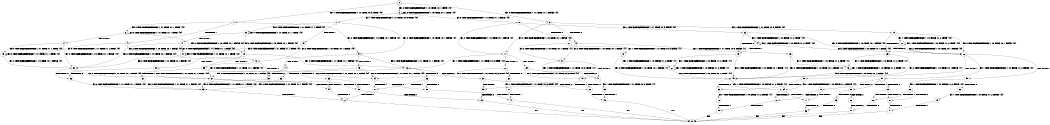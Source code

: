 digraph BCG {
size = "7, 10.5";
center = TRUE;
node [shape = circle];
0 [peripheries = 2];
0 -> 1 [label = "EX !1 !ATOMIC_EXCH_BRANCH (1, +1, TRUE, +0, 3, TRUE) !{0}"];
0 -> 2 [label = "EX !2 !ATOMIC_EXCH_BRANCH (1, +0, TRUE, +0, 1, TRUE) !{0}"];
0 -> 3 [label = "EX !0 !ATOMIC_EXCH_BRANCH (1, +1, TRUE, +1, 1, FALSE) !{0}"];
1 -> 4 [label = "TERMINATE !1"];
1 -> 5 [label = "EX !2 !ATOMIC_EXCH_BRANCH (1, +0, TRUE, +0, 1, FALSE) !{0}"];
1 -> 6 [label = "EX !0 !ATOMIC_EXCH_BRANCH (1, +1, TRUE, +1, 1, TRUE) !{0}"];
2 -> 7 [label = "EX !1 !ATOMIC_EXCH_BRANCH (1, +1, TRUE, +0, 3, TRUE) !{0}"];
2 -> 8 [label = "EX !0 !ATOMIC_EXCH_BRANCH (1, +1, TRUE, +1, 1, FALSE) !{0}"];
2 -> 2 [label = "EX !2 !ATOMIC_EXCH_BRANCH (1, +0, TRUE, +0, 1, TRUE) !{0}"];
3 -> 9 [label = "TERMINATE !0"];
3 -> 10 [label = "EX !1 !ATOMIC_EXCH_BRANCH (1, +1, TRUE, +0, 3, FALSE) !{0}"];
3 -> 11 [label = "EX !2 !ATOMIC_EXCH_BRANCH (1, +0, TRUE, +0, 1, FALSE) !{0}"];
4 -> 12 [label = "EX !2 !ATOMIC_EXCH_BRANCH (1, +0, TRUE, +0, 1, FALSE) !{0}"];
4 -> 13 [label = "EX !0 !ATOMIC_EXCH_BRANCH (1, +1, TRUE, +1, 1, TRUE) !{0}"];
5 -> 14 [label = "TERMINATE !1"];
5 -> 15 [label = "TERMINATE !2"];
5 -> 16 [label = "EX !0 !ATOMIC_EXCH_BRANCH (1, +1, TRUE, +1, 1, FALSE) !{0}"];
6 -> 17 [label = "TERMINATE !1"];
6 -> 18 [label = "EX !2 !ATOMIC_EXCH_BRANCH (1, +0, TRUE, +0, 1, FALSE) !{0}"];
6 -> 6 [label = "EX !0 !ATOMIC_EXCH_BRANCH (1, +1, TRUE, +1, 1, TRUE) !{0}"];
7 -> 19 [label = "TERMINATE !1"];
7 -> 20 [label = "EX !0 !ATOMIC_EXCH_BRANCH (1, +1, TRUE, +1, 1, TRUE) !{0}"];
7 -> 5 [label = "EX !2 !ATOMIC_EXCH_BRANCH (1, +0, TRUE, +0, 1, FALSE) !{0}"];
8 -> 21 [label = "TERMINATE !0"];
8 -> 22 [label = "EX !1 !ATOMIC_EXCH_BRANCH (1, +1, TRUE, +0, 3, FALSE) !{0}"];
8 -> 11 [label = "EX !2 !ATOMIC_EXCH_BRANCH (1, +0, TRUE, +0, 1, FALSE) !{0}"];
9 -> 23 [label = "EX !1 !ATOMIC_EXCH_BRANCH (1, +1, TRUE, +0, 3, FALSE) !{1}"];
9 -> 24 [label = "EX !2 !ATOMIC_EXCH_BRANCH (1, +0, TRUE, +0, 1, FALSE) !{1}"];
10 -> 25 [label = "TERMINATE !0"];
10 -> 26 [label = "EX !2 !ATOMIC_EXCH_BRANCH (1, +0, TRUE, +0, 1, FALSE) !{0}"];
10 -> 27 [label = "EX !1 !ATOMIC_EXCH_BRANCH (1, +0, FALSE, +1, 2, TRUE) !{0}"];
11 -> 28 [label = "TERMINATE !2"];
11 -> 29 [label = "TERMINATE !0"];
11 -> 16 [label = "EX !1 !ATOMIC_EXCH_BRANCH (1, +1, TRUE, +0, 3, TRUE) !{0}"];
12 -> 30 [label = "TERMINATE !2"];
12 -> 31 [label = "EX !0 !ATOMIC_EXCH_BRANCH (1, +1, TRUE, +1, 1, FALSE) !{0}"];
13 -> 32 [label = "EX !2 !ATOMIC_EXCH_BRANCH (1, +0, TRUE, +0, 1, FALSE) !{0}"];
13 -> 13 [label = "EX !0 !ATOMIC_EXCH_BRANCH (1, +1, TRUE, +1, 1, TRUE) !{0}"];
14 -> 30 [label = "TERMINATE !2"];
14 -> 31 [label = "EX !0 !ATOMIC_EXCH_BRANCH (1, +1, TRUE, +1, 1, FALSE) !{0}"];
15 -> 33 [label = "TERMINATE !1"];
15 -> 34 [label = "EX !0 !ATOMIC_EXCH_BRANCH (1, +1, TRUE, +1, 1, FALSE) !{0}"];
16 -> 35 [label = "TERMINATE !1"];
16 -> 36 [label = "TERMINATE !2"];
16 -> 37 [label = "TERMINATE !0"];
17 -> 32 [label = "EX !2 !ATOMIC_EXCH_BRANCH (1, +0, TRUE, +0, 1, FALSE) !{0}"];
17 -> 13 [label = "EX !0 !ATOMIC_EXCH_BRANCH (1, +1, TRUE, +1, 1, TRUE) !{0}"];
18 -> 38 [label = "TERMINATE !1"];
18 -> 39 [label = "TERMINATE !2"];
18 -> 16 [label = "EX !0 !ATOMIC_EXCH_BRANCH (1, +1, TRUE, +1, 1, FALSE) !{0}"];
19 -> 40 [label = "EX !0 !ATOMIC_EXCH_BRANCH (1, +1, TRUE, +1, 1, TRUE) !{0}"];
19 -> 12 [label = "EX !2 !ATOMIC_EXCH_BRANCH (1, +0, TRUE, +0, 1, FALSE) !{0}"];
20 -> 41 [label = "TERMINATE !1"];
20 -> 18 [label = "EX !2 !ATOMIC_EXCH_BRANCH (1, +0, TRUE, +0, 1, FALSE) !{0}"];
20 -> 20 [label = "EX !0 !ATOMIC_EXCH_BRANCH (1, +1, TRUE, +1, 1, TRUE) !{0}"];
21 -> 42 [label = "EX !1 !ATOMIC_EXCH_BRANCH (1, +1, TRUE, +0, 3, FALSE) !{1}"];
21 -> 24 [label = "EX !2 !ATOMIC_EXCH_BRANCH (1, +0, TRUE, +0, 1, FALSE) !{1}"];
22 -> 43 [label = "TERMINATE !0"];
22 -> 26 [label = "EX !2 !ATOMIC_EXCH_BRANCH (1, +0, TRUE, +0, 1, FALSE) !{0}"];
22 -> 44 [label = "EX !1 !ATOMIC_EXCH_BRANCH (1, +0, FALSE, +1, 2, TRUE) !{0}"];
23 -> 45 [label = "EX !2 !ATOMIC_EXCH_BRANCH (1, +0, TRUE, +0, 1, FALSE) !{1}"];
23 -> 46 [label = "EX !1 !ATOMIC_EXCH_BRANCH (1, +0, FALSE, +1, 2, TRUE) !{1}"];
24 -> 47 [label = "TERMINATE !2"];
24 -> 48 [label = "EX !1 !ATOMIC_EXCH_BRANCH (1, +1, TRUE, +0, 3, TRUE) !{1}"];
25 -> 45 [label = "EX !2 !ATOMIC_EXCH_BRANCH (1, +0, TRUE, +0, 1, FALSE) !{1}"];
25 -> 46 [label = "EX !1 !ATOMIC_EXCH_BRANCH (1, +0, FALSE, +1, 2, TRUE) !{1}"];
26 -> 49 [label = "TERMINATE !2"];
26 -> 50 [label = "TERMINATE !0"];
26 -> 51 [label = "EX !1 !ATOMIC_EXCH_BRANCH (1, +0, FALSE, +1, 2, FALSE) !{0}"];
27 -> 25 [label = "TERMINATE !0"];
27 -> 26 [label = "EX !2 !ATOMIC_EXCH_BRANCH (1, +0, TRUE, +0, 1, FALSE) !{0}"];
27 -> 27 [label = "EX !1 !ATOMIC_EXCH_BRANCH (1, +0, FALSE, +1, 2, TRUE) !{0}"];
28 -> 52 [label = "TERMINATE !0"];
28 -> 34 [label = "EX !1 !ATOMIC_EXCH_BRANCH (1, +1, TRUE, +0, 3, TRUE) !{0}"];
29 -> 47 [label = "TERMINATE !2"];
29 -> 48 [label = "EX !1 !ATOMIC_EXCH_BRANCH (1, +1, TRUE, +0, 3, TRUE) !{1}"];
30 -> 53 [label = "EX !0 !ATOMIC_EXCH_BRANCH (1, +1, TRUE, +1, 1, FALSE) !{0}"];
31 -> 54 [label = "TERMINATE !2"];
31 -> 55 [label = "TERMINATE !0"];
32 -> 56 [label = "TERMINATE !2"];
32 -> 31 [label = "EX !0 !ATOMIC_EXCH_BRANCH (1, +1, TRUE, +1, 1, FALSE) !{0}"];
33 -> 53 [label = "EX !0 !ATOMIC_EXCH_BRANCH (1, +1, TRUE, +1, 1, FALSE) !{0}"];
34 -> 57 [label = "TERMINATE !1"];
34 -> 58 [label = "TERMINATE !0"];
35 -> 54 [label = "TERMINATE !2"];
35 -> 55 [label = "TERMINATE !0"];
36 -> 57 [label = "TERMINATE !1"];
36 -> 58 [label = "TERMINATE !0"];
37 -> 59 [label = "TERMINATE !1"];
37 -> 60 [label = "TERMINATE !2"];
38 -> 56 [label = "TERMINATE !2"];
38 -> 31 [label = "EX !0 !ATOMIC_EXCH_BRANCH (1, +1, TRUE, +1, 1, FALSE) !{0}"];
39 -> 61 [label = "TERMINATE !1"];
39 -> 34 [label = "EX !0 !ATOMIC_EXCH_BRANCH (1, +1, TRUE, +1, 1, FALSE) !{0}"];
40 -> 32 [label = "EX !2 !ATOMIC_EXCH_BRANCH (1, +0, TRUE, +0, 1, FALSE) !{0}"];
40 -> 40 [label = "EX !0 !ATOMIC_EXCH_BRANCH (1, +1, TRUE, +1, 1, TRUE) !{0}"];
41 -> 32 [label = "EX !2 !ATOMIC_EXCH_BRANCH (1, +0, TRUE, +0, 1, FALSE) !{0}"];
41 -> 40 [label = "EX !0 !ATOMIC_EXCH_BRANCH (1, +1, TRUE, +1, 1, TRUE) !{0}"];
42 -> 45 [label = "EX !2 !ATOMIC_EXCH_BRANCH (1, +0, TRUE, +0, 1, FALSE) !{1}"];
42 -> 62 [label = "EX !1 !ATOMIC_EXCH_BRANCH (1, +0, FALSE, +1, 2, TRUE) !{1}"];
43 -> 45 [label = "EX !2 !ATOMIC_EXCH_BRANCH (1, +0, TRUE, +0, 1, FALSE) !{1}"];
43 -> 62 [label = "EX !1 !ATOMIC_EXCH_BRANCH (1, +0, FALSE, +1, 2, TRUE) !{1}"];
44 -> 43 [label = "TERMINATE !0"];
44 -> 26 [label = "EX !2 !ATOMIC_EXCH_BRANCH (1, +0, TRUE, +0, 1, FALSE) !{0}"];
44 -> 44 [label = "EX !1 !ATOMIC_EXCH_BRANCH (1, +0, FALSE, +1, 2, TRUE) !{0}"];
45 -> 63 [label = "TERMINATE !2"];
45 -> 64 [label = "EX !1 !ATOMIC_EXCH_BRANCH (1, +0, FALSE, +1, 2, FALSE) !{1}"];
46 -> 45 [label = "EX !2 !ATOMIC_EXCH_BRANCH (1, +0, TRUE, +0, 1, FALSE) !{1}"];
46 -> 46 [label = "EX !1 !ATOMIC_EXCH_BRANCH (1, +0, FALSE, +1, 2, TRUE) !{1}"];
47 -> 65 [label = "EX !1 !ATOMIC_EXCH_BRANCH (1, +1, TRUE, +0, 3, TRUE) !{1}"];
48 -> 59 [label = "TERMINATE !1"];
48 -> 60 [label = "TERMINATE !2"];
49 -> 66 [label = "TERMINATE !0"];
49 -> 67 [label = "EX !1 !ATOMIC_EXCH_BRANCH (1, +0, FALSE, +1, 2, FALSE) !{0}"];
50 -> 63 [label = "TERMINATE !2"];
50 -> 64 [label = "EX !1 !ATOMIC_EXCH_BRANCH (1, +0, FALSE, +1, 2, FALSE) !{1}"];
51 -> 68 [label = "TERMINATE !1"];
51 -> 69 [label = "TERMINATE !2"];
51 -> 70 [label = "TERMINATE !0"];
52 -> 71 [label = "EX !1 !ATOMIC_EXCH_BRANCH (1, +1, TRUE, +0, 3, TRUE) !{2}"];
53 -> 72 [label = "TERMINATE !0"];
54 -> 72 [label = "TERMINATE !0"];
55 -> 73 [label = "TERMINATE !2"];
56 -> 53 [label = "EX !0 !ATOMIC_EXCH_BRANCH (1, +1, TRUE, +1, 1, FALSE) !{0}"];
57 -> 72 [label = "TERMINATE !0"];
58 -> 74 [label = "TERMINATE !1"];
59 -> 73 [label = "TERMINATE !2"];
60 -> 75 [label = "TERMINATE !1"];
61 -> 53 [label = "EX !0 !ATOMIC_EXCH_BRANCH (1, +1, TRUE, +1, 1, FALSE) !{0}"];
62 -> 45 [label = "EX !2 !ATOMIC_EXCH_BRANCH (1, +0, TRUE, +0, 1, FALSE) !{1}"];
62 -> 62 [label = "EX !1 !ATOMIC_EXCH_BRANCH (1, +0, FALSE, +1, 2, TRUE) !{1}"];
63 -> 76 [label = "EX !1 !ATOMIC_EXCH_BRANCH (1, +0, FALSE, +1, 2, FALSE) !{1}"];
64 -> 77 [label = "TERMINATE !1"];
64 -> 78 [label = "TERMINATE !2"];
65 -> 75 [label = "TERMINATE !1"];
66 -> 79 [label = "EX !1 !ATOMIC_EXCH_BRANCH (1, +0, FALSE, +1, 2, FALSE) !{2}"];
67 -> 80 [label = "TERMINATE !1"];
67 -> 81 [label = "TERMINATE !0"];
68 -> 82 [label = "TERMINATE !2"];
68 -> 83 [label = "TERMINATE !0"];
69 -> 80 [label = "TERMINATE !1"];
69 -> 81 [label = "TERMINATE !0"];
70 -> 77 [label = "TERMINATE !1"];
70 -> 78 [label = "TERMINATE !2"];
71 -> 74 [label = "TERMINATE !1"];
72 -> 84 [label = "exit"];
73 -> 84 [label = "exit"];
74 -> 84 [label = "exit"];
75 -> 84 [label = "exit"];
76 -> 85 [label = "TERMINATE !1"];
77 -> 86 [label = "TERMINATE !2"];
78 -> 85 [label = "TERMINATE !1"];
79 -> 87 [label = "TERMINATE !1"];
80 -> 88 [label = "TERMINATE !0"];
81 -> 87 [label = "TERMINATE !1"];
82 -> 88 [label = "TERMINATE !0"];
83 -> 86 [label = "TERMINATE !2"];
85 -> 84 [label = "exit"];
86 -> 84 [label = "exit"];
87 -> 84 [label = "exit"];
88 -> 84 [label = "exit"];
}
